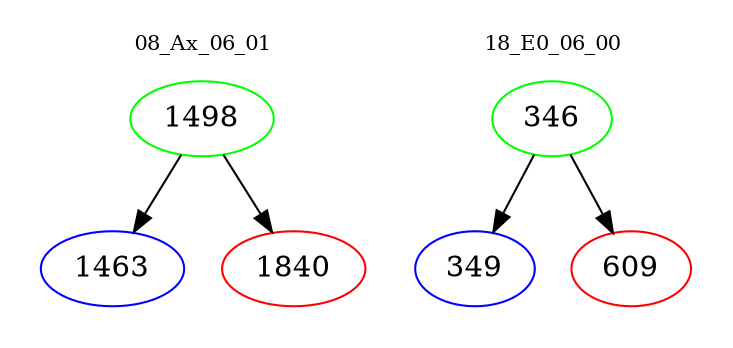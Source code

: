 digraph{
subgraph cluster_0 {
color = white
label = "08_Ax_06_01";
fontsize=10;
T0_1498 [label="1498", color="green"]
T0_1498 -> T0_1463 [color="black"]
T0_1463 [label="1463", color="blue"]
T0_1498 -> T0_1840 [color="black"]
T0_1840 [label="1840", color="red"]
}
subgraph cluster_1 {
color = white
label = "18_E0_06_00";
fontsize=10;
T1_346 [label="346", color="green"]
T1_346 -> T1_349 [color="black"]
T1_349 [label="349", color="blue"]
T1_346 -> T1_609 [color="black"]
T1_609 [label="609", color="red"]
}
}
